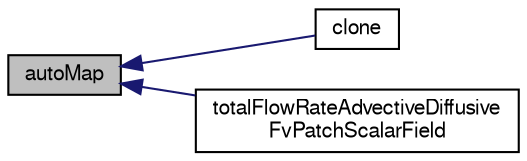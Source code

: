 digraph "autoMap"
{
  bgcolor="transparent";
  edge [fontname="FreeSans",fontsize="10",labelfontname="FreeSans",labelfontsize="10"];
  node [fontname="FreeSans",fontsize="10",shape=record];
  rankdir="LR";
  Node151 [label="autoMap",height=0.2,width=0.4,color="black", fillcolor="grey75", style="filled", fontcolor="black"];
  Node151 -> Node152 [dir="back",color="midnightblue",fontsize="10",style="solid",fontname="FreeSans"];
  Node152 [label="clone",height=0.2,width=0.4,color="black",URL="$a30794.html#aeb63be02eee4e7adcfc5bcad6983cdc2",tooltip="Construct and return a clone setting internal field reference. "];
  Node151 -> Node153 [dir="back",color="midnightblue",fontsize="10",style="solid",fontname="FreeSans"];
  Node153 [label="totalFlowRateAdvectiveDiffusive\lFvPatchScalarField",height=0.2,width=0.4,color="black",URL="$a30794.html#adf8e58b53fdf71157facf132c7d07fd9",tooltip="Construct as copy setting internal field reference. "];
}
